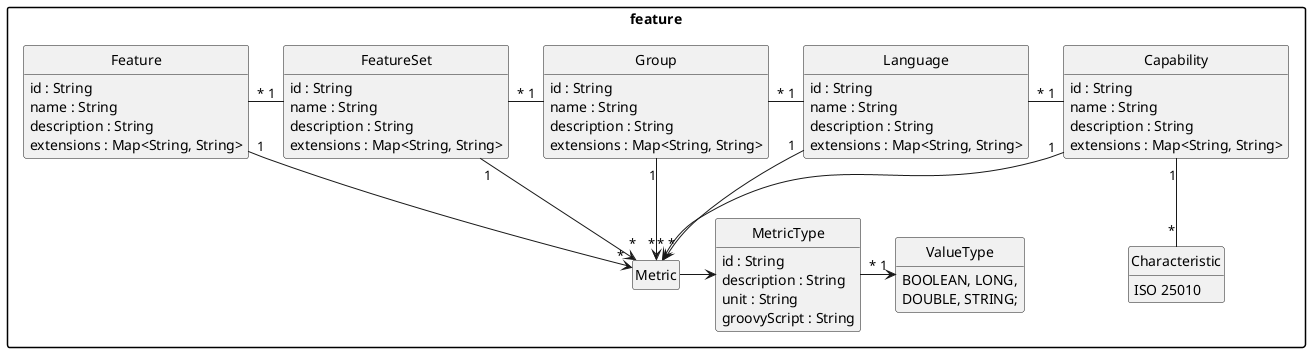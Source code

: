 @startuml
package "feature" {

	enum ValueType {
      BOOLEAN, LONG,
      DOUBLE, STRING;
	}

	class Metric

	class MetricType {
	  id : String
	  description : String
	  unit : String
	  groovyScript : String
	}

	enum Characteristic {
		ISO 25010
	}

	class Capability {
	  id : String
	  name : String
	  description : String
	  extensions : Map<String, String>
	}

	class Language {
	  id : String
	  name : String
	  description : String
	  extensions : Map<String, String>
	}

	class Group {
	  id : String
	  name : String
	  description : String
	  extensions : Map<String, String>
	}

	class FeatureSet {
	  id : String
	  name : String
	  description : String
	  extensions : Map<String, String>
	}

	class Feature {
	  id : String
	  name : String
	  description : String
	  extensions : Map<String, String>
	}

}

Capability "1" -down- "*" Characteristic

Feature "*" -right- "1" FeatureSet
FeatureSet "*" -right- "1" Group
Group "*" -right- "1" Language
Language "*" -right- "1" Capability

MetricType "*" -right-> "1" ValueType
Metric -> MetricType

Capability "1" --> "*" Metric
Language "1" --> "*" Metric
Group "1" --> "*" Metric
FeatureSet "1" --> "*" Metric
Feature "1" --> "*" Metric

hide empty members
hide empty methods
hide circle

skinparam monochrome true
skinparam shadowing false
skinparam packageStyle rect
@enduml
